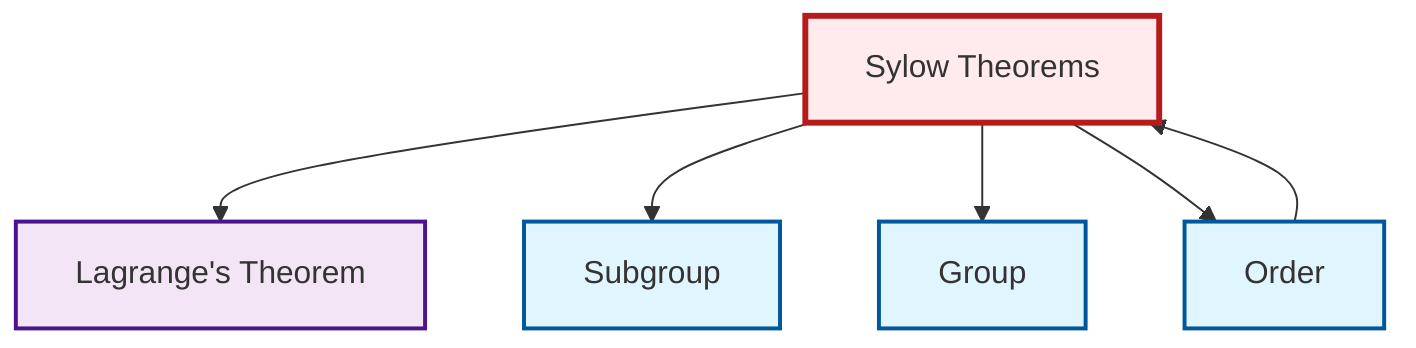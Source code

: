 graph TD
    classDef definition fill:#e1f5fe,stroke:#01579b,stroke-width:2px
    classDef theorem fill:#f3e5f5,stroke:#4a148c,stroke-width:2px
    classDef axiom fill:#fff3e0,stroke:#e65100,stroke-width:2px
    classDef example fill:#e8f5e9,stroke:#1b5e20,stroke-width:2px
    classDef current fill:#ffebee,stroke:#b71c1c,stroke-width:3px
    thm-lagrange["Lagrange's Theorem"]:::theorem
    def-subgroup["Subgroup"]:::definition
    thm-sylow["Sylow Theorems"]:::theorem
    def-order["Order"]:::definition
    def-group["Group"]:::definition
    def-order --> thm-sylow
    thm-sylow --> thm-lagrange
    thm-sylow --> def-subgroup
    thm-sylow --> def-group
    thm-sylow --> def-order
    class thm-sylow current